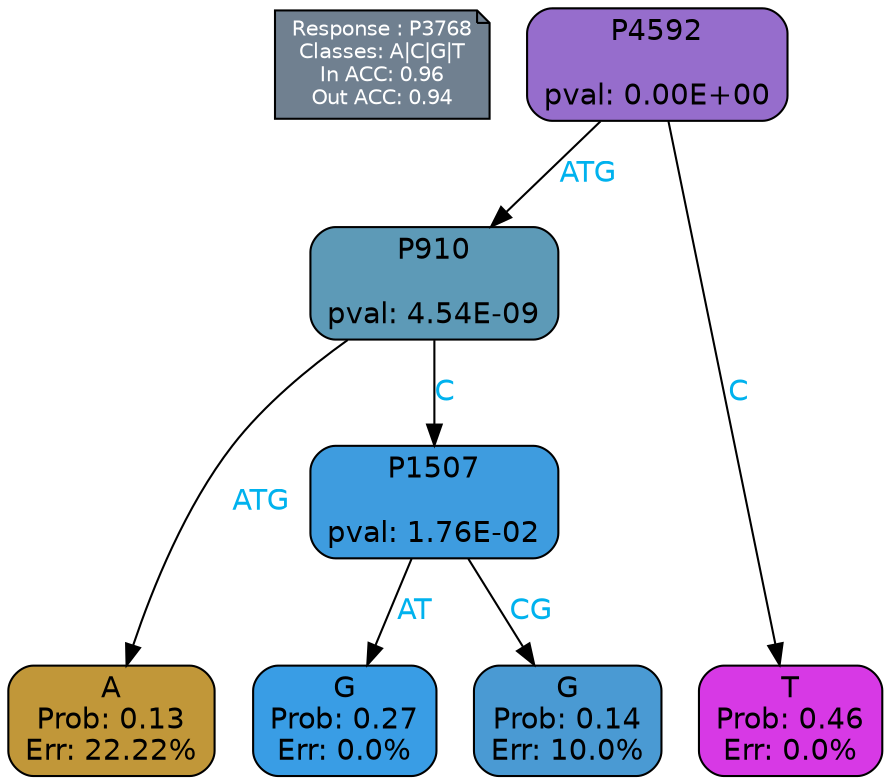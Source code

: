 digraph Tree {
node [shape=box, style="filled, rounded", color="black", fontname=helvetica] ;
graph [ranksep=equally, splines=polylines, bgcolor=transparent, dpi=600] ;
edge [fontname=helvetica] ;
LEGEND [label="Response : P3768
Classes: A|C|G|T
In ACC: 0.96
Out ACC: 0.94
",shape=note,align=left,style=filled,fillcolor="slategray",fontcolor="white",fontsize=10];1 [label="P4592

pval: 0.00E+00", fillcolor="#966dcc"] ;
2 [label="P910

pval: 4.54E-09", fillcolor="#5d9ab7"] ;
3 [label="A
Prob: 0.13
Err: 22.22%", fillcolor="#c19739"] ;
4 [label="P1507

pval: 1.76E-02", fillcolor="#3e9cdf"] ;
5 [label="G
Prob: 0.27
Err: 0.0%", fillcolor="#399de5"] ;
6 [label="G
Prob: 0.14
Err: 10.0%", fillcolor="#4a9ad3"] ;
7 [label="T
Prob: 0.46
Err: 0.0%", fillcolor="#d739e5"] ;
1 -> 2 [label="ATG",fontcolor=deepskyblue2] ;
1 -> 7 [label="C",fontcolor=deepskyblue2] ;
2 -> 3 [label="ATG",fontcolor=deepskyblue2] ;
2 -> 4 [label="C",fontcolor=deepskyblue2] ;
4 -> 5 [label="AT",fontcolor=deepskyblue2] ;
4 -> 6 [label="CG",fontcolor=deepskyblue2] ;
{rank = same; 3;5;6;7;}{rank = same; LEGEND;1;}}